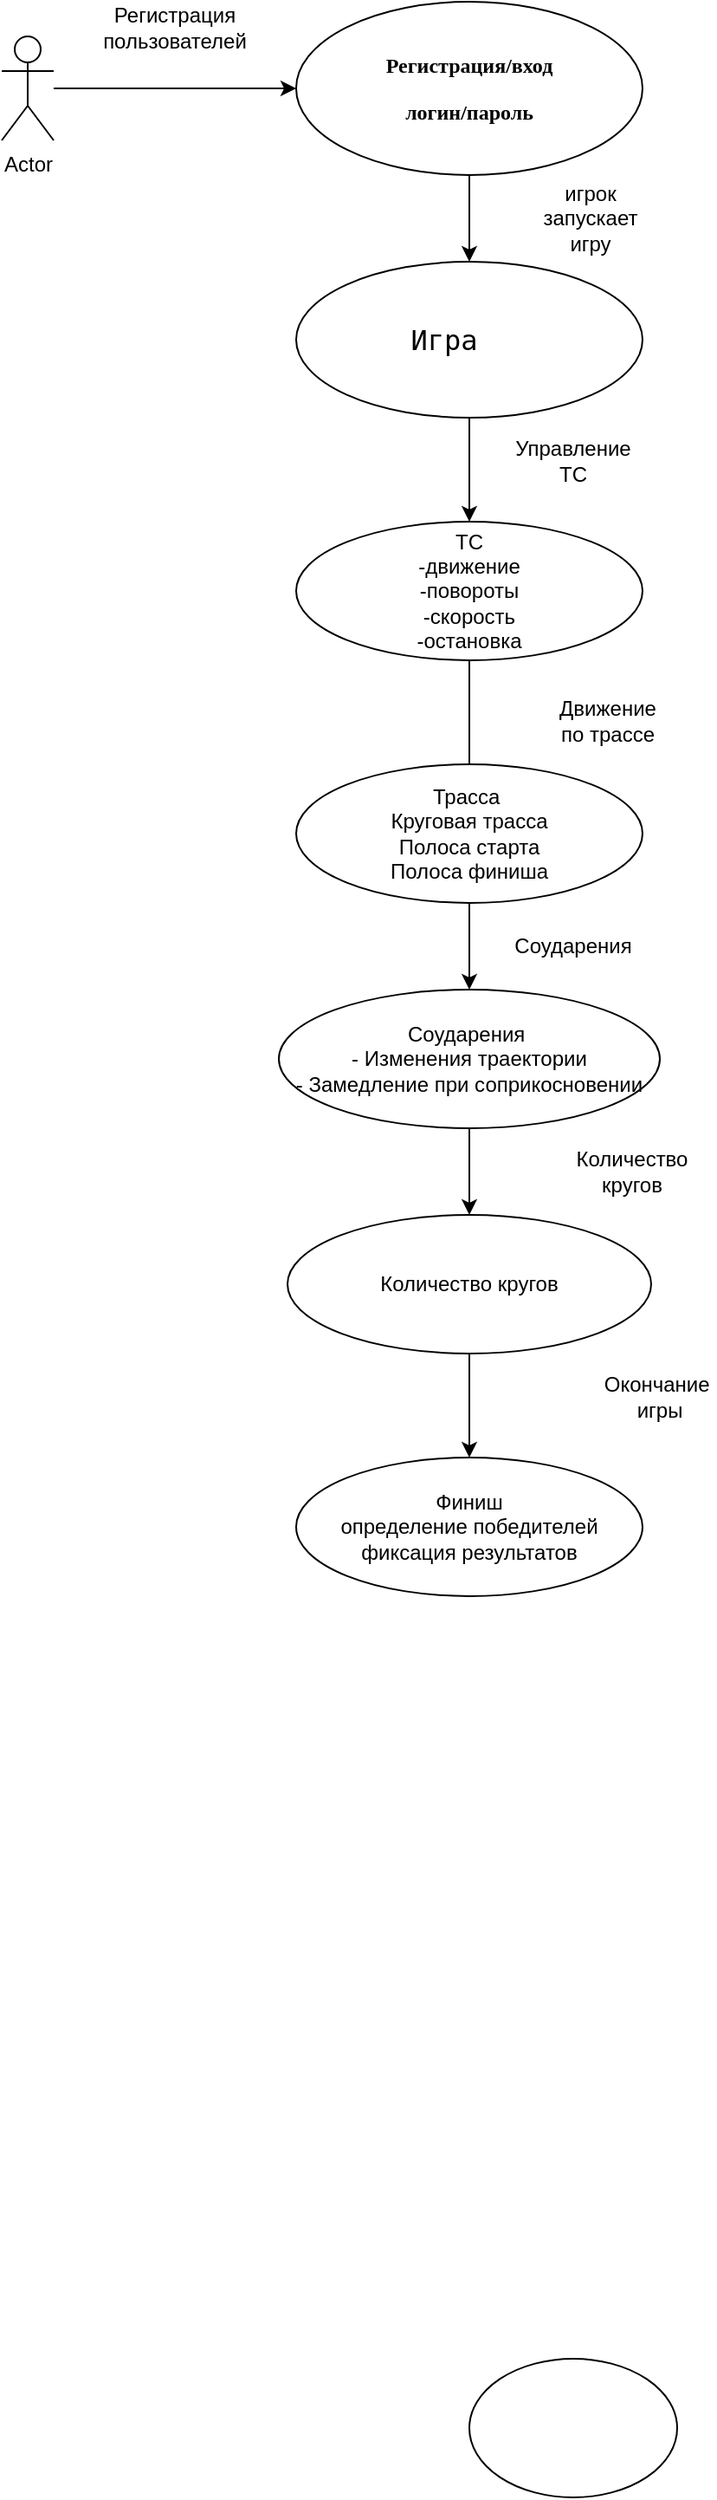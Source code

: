 <mxfile version="24.8.2">
  <diagram name="Страница — 1" id="8gGwUoWIRX5vgx9VEgOp">
    <mxGraphModel dx="1783" dy="3327" grid="1" gridSize="10" guides="1" tooltips="1" connect="1" arrows="1" fold="1" page="1" pageScale="1" pageWidth="827" pageHeight="1169" math="0" shadow="0">
      <root>
        <mxCell id="0" />
        <mxCell id="1" parent="0" />
        <mxCell id="Z53o12VufNQYs4QD0LuQ-3" value="" style="ellipse;whiteSpace=wrap;html=1;" parent="1" vertex="1">
          <mxGeometry x="350" y="-120" width="120" height="80" as="geometry" />
        </mxCell>
        <mxCell id="Z53o12VufNQYs4QD0LuQ-4" value="Финиш&lt;div&gt;определение победителей&lt;/div&gt;&lt;div&gt;фиксация результатов&lt;/div&gt;" style="ellipse;whiteSpace=wrap;html=1;" parent="1" vertex="1">
          <mxGeometry x="250" y="-640" width="200" height="80" as="geometry" />
        </mxCell>
        <mxCell id="arDiFbJuvy4ZhbAj9cv4-18" value="" style="edgeStyle=orthogonalEdgeStyle;rounded=0;orthogonalLoop=1;jettySize=auto;html=1;" edge="1" parent="1" source="Z53o12VufNQYs4QD0LuQ-5" target="Z53o12VufNQYs4QD0LuQ-4">
          <mxGeometry relative="1" as="geometry" />
        </mxCell>
        <mxCell id="Z53o12VufNQYs4QD0LuQ-5" value="Количество кругов" style="ellipse;whiteSpace=wrap;html=1;" parent="1" vertex="1">
          <mxGeometry x="245" y="-780" width="210" height="80" as="geometry" />
        </mxCell>
        <mxCell id="Z53o12VufNQYs4QD0LuQ-7" value="Actor" style="shape=umlActor;verticalLabelPosition=bottom;verticalAlign=top;html=1;outlineConnect=0;" parent="1" vertex="1">
          <mxGeometry x="80" y="-1460" width="30" height="60" as="geometry" />
        </mxCell>
        <mxCell id="arDiFbJuvy4ZhbAj9cv4-17" value="" style="edgeStyle=orthogonalEdgeStyle;rounded=0;orthogonalLoop=1;jettySize=auto;html=1;" edge="1" parent="1" source="Z53o12VufNQYs4QD0LuQ-8" target="Z53o12VufNQYs4QD0LuQ-5">
          <mxGeometry relative="1" as="geometry" />
        </mxCell>
        <mxCell id="Z53o12VufNQYs4QD0LuQ-8" value="Соударения&amp;nbsp;&lt;div&gt;- Изменения траектории&lt;/div&gt;&lt;div&gt;- Замедление при соприкосновении&lt;/div&gt;" style="ellipse;whiteSpace=wrap;html=1;" parent="1" vertex="1">
          <mxGeometry x="240" y="-910" width="220" height="80" as="geometry" />
        </mxCell>
        <mxCell id="arDiFbJuvy4ZhbAj9cv4-3" style="edgeStyle=orthogonalEdgeStyle;rounded=0;orthogonalLoop=1;jettySize=auto;html=1;" edge="1" parent="1" source="Z53o12VufNQYs4QD0LuQ-10">
          <mxGeometry relative="1" as="geometry">
            <mxPoint x="350" y="-1020" as="targetPoint" />
          </mxGeometry>
        </mxCell>
        <mxCell id="Z53o12VufNQYs4QD0LuQ-10" value="ТС&lt;div&gt;-движение&lt;/div&gt;&lt;div&gt;-повороты&lt;/div&gt;&lt;div&gt;-скорость&lt;/div&gt;&lt;div&gt;-остановка&lt;/div&gt;" style="ellipse;whiteSpace=wrap;html=1;" parent="1" vertex="1">
          <mxGeometry x="250" y="-1180" width="200" height="80" as="geometry" />
        </mxCell>
        <mxCell id="arDiFbJuvy4ZhbAj9cv4-6" style="edgeStyle=orthogonalEdgeStyle;rounded=0;orthogonalLoop=1;jettySize=auto;html=1;entryX=0.5;entryY=0;entryDx=0;entryDy=0;" edge="1" parent="1" source="Z53o12VufNQYs4QD0LuQ-11" target="Z53o12VufNQYs4QD0LuQ-8">
          <mxGeometry relative="1" as="geometry" />
        </mxCell>
        <mxCell id="Z53o12VufNQYs4QD0LuQ-11" value="Трасса&amp;nbsp;&lt;div&gt;Круговая трасса&lt;/div&gt;&lt;div&gt;Полоса старта&lt;/div&gt;&lt;div&gt;Полоса финиша&lt;/div&gt;" style="ellipse;whiteSpace=wrap;html=1;" parent="1" vertex="1">
          <mxGeometry x="250" y="-1040" width="200" height="80" as="geometry" />
        </mxCell>
        <mxCell id="arDiFbJuvy4ZhbAj9cv4-1" style="edgeStyle=orthogonalEdgeStyle;rounded=0;orthogonalLoop=1;jettySize=auto;html=1;entryX=0.5;entryY=0;entryDx=0;entryDy=0;" edge="1" parent="1" source="Z53o12VufNQYs4QD0LuQ-14" target="Z53o12VufNQYs4QD0LuQ-10">
          <mxGeometry relative="1" as="geometry" />
        </mxCell>
        <mxCell id="Z53o12VufNQYs4QD0LuQ-14" value="&lt;div style=&quot;&quot;&gt;&lt;pre style=&quot;font-family: &amp;quot;JetBrains Mono&amp;quot;, monospace;&quot;&gt;&lt;font style=&quot;font-size: 16px;&quot;&gt;Игра   &lt;/font&gt;&lt;/pre&gt;&lt;/div&gt;" style="ellipse;whiteSpace=wrap;html=1;" parent="1" vertex="1">
          <mxGeometry x="250" y="-1330" width="200" height="90" as="geometry" />
        </mxCell>
        <mxCell id="Z53o12VufNQYs4QD0LuQ-18" value="игрок запускает игру" style="text;html=1;align=center;verticalAlign=middle;whiteSpace=wrap;rounded=0;" parent="1" vertex="1">
          <mxGeometry x="390" y="-1370" width="60" height="30" as="geometry" />
        </mxCell>
        <mxCell id="arDiFbJuvy4ZhbAj9cv4-2" value="Управление ТС" style="text;html=1;align=center;verticalAlign=middle;whiteSpace=wrap;rounded=0;" vertex="1" parent="1">
          <mxGeometry x="380" y="-1230" width="60" height="30" as="geometry" />
        </mxCell>
        <mxCell id="arDiFbJuvy4ZhbAj9cv4-4" value="Движение по трассе" style="text;html=1;align=center;verticalAlign=middle;whiteSpace=wrap;rounded=0;" vertex="1" parent="1">
          <mxGeometry x="400" y="-1080" width="60" height="30" as="geometry" />
        </mxCell>
        <mxCell id="arDiFbJuvy4ZhbAj9cv4-5" value="Соударения" style="text;html=1;align=center;verticalAlign=middle;whiteSpace=wrap;rounded=0;" vertex="1" parent="1">
          <mxGeometry x="380" y="-950" width="60" height="30" as="geometry" />
        </mxCell>
        <mxCell id="arDiFbJuvy4ZhbAj9cv4-11" value="Количество кругов" style="text;html=1;align=center;verticalAlign=middle;whiteSpace=wrap;rounded=0;" vertex="1" parent="1">
          <mxGeometry x="414" y="-820" width="60" height="30" as="geometry" />
        </mxCell>
        <mxCell id="arDiFbJuvy4ZhbAj9cv4-16" style="edgeStyle=orthogonalEdgeStyle;rounded=0;orthogonalLoop=1;jettySize=auto;html=1;entryX=0.5;entryY=0;entryDx=0;entryDy=0;" edge="1" parent="1" source="arDiFbJuvy4ZhbAj9cv4-15" target="Z53o12VufNQYs4QD0LuQ-14">
          <mxGeometry relative="1" as="geometry" />
        </mxCell>
        <mxCell id="arDiFbJuvy4ZhbAj9cv4-15" value="&lt;div style=&quot;&quot;&gt;&lt;pre style=&quot;&quot;&gt;&lt;span style=&quot;background-color: rgb(255, 255, 255);&quot;&gt;&lt;b style=&quot;&quot;&gt;&lt;font style=&quot;&quot; face=&quot;Times New Roman&quot;&gt;Регистрация/вход&lt;/font&gt;&lt;/b&gt;&lt;/span&gt;&lt;/pre&gt;&lt;pre style=&quot;&quot;&gt;&lt;span style=&quot;background-color: rgb(255, 255, 255);&quot;&gt;&lt;b style=&quot;&quot;&gt;&lt;font style=&quot;&quot; face=&quot;kFZz6svUgxL2AhobKIru&quot;&gt;логин/пароль&lt;/font&gt;&lt;/b&gt;&lt;/span&gt;&lt;/pre&gt;&lt;/div&gt;" style="ellipse;whiteSpace=wrap;html=1;fillColor=#FFFFFF;" vertex="1" parent="1">
          <mxGeometry x="250" y="-1480" width="200" height="100" as="geometry" />
        </mxCell>
        <mxCell id="arDiFbJuvy4ZhbAj9cv4-19" style="edgeStyle=orthogonalEdgeStyle;rounded=0;orthogonalLoop=1;jettySize=auto;html=1;" edge="1" parent="1" source="Z53o12VufNQYs4QD0LuQ-7">
          <mxGeometry relative="1" as="geometry">
            <mxPoint x="250" y="-1430" as="targetPoint" />
          </mxGeometry>
        </mxCell>
        <mxCell id="arDiFbJuvy4ZhbAj9cv4-20" value="Регистрация пользователей" style="text;html=1;align=center;verticalAlign=middle;whiteSpace=wrap;rounded=0;" vertex="1" parent="1">
          <mxGeometry x="150" y="-1480" width="60" height="30" as="geometry" />
        </mxCell>
        <mxCell id="arDiFbJuvy4ZhbAj9cv4-21" value="Окончание&amp;nbsp;&lt;div&gt;игры&lt;/div&gt;" style="text;html=1;align=center;verticalAlign=middle;whiteSpace=wrap;rounded=0;" vertex="1" parent="1">
          <mxGeometry x="430" y="-690" width="60" height="30" as="geometry" />
        </mxCell>
      </root>
    </mxGraphModel>
  </diagram>
</mxfile>
